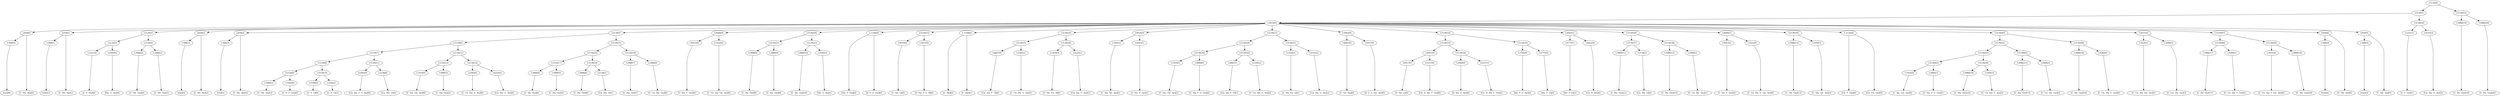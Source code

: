 digraph sample{
"L-686(0)"->"[Gis](0)"
"L859(0)"->"[C  Dis  Ais](0)"
"L859(0)"->"L-686(0)"
"L-686(1)"->"[Gis](1)"
"L859(1)"->"[C  Dis  Ais](1)"
"L859(1)"->"L-686(1)"
"L1221(0)"->"[C  F  Gis](0)"
"L2583(0)"->"[Dis  G  Ais](0)"
"L5130(3)"->"L1221(0)"
"L5130(3)"->"L2583(0)"
"L3986(0)"->"[C  Dis  Gis](0)"
"L3986(1)"->"[C  Dis  Gis](1)"
"L5130(4)"->"L3986(0)"
"L5130(4)"->"L3986(1)"
"L5130(2)"->"L5130(3)"
"L5130(2)"->"L5130(4)"
"L-686(2)"->"[Gis](2)"
"L859(2)"->"[C  Dis  Ais](2)"
"L859(2)"->"L-686(2)"
"L-686(3)"->"[Gis](3)"
"L859(3)"->"[C  Dis  Ais](3)"
"L859(3)"->"L-686(3)"
"L3986(2)"->"[C  Dis  Gis](2)"
"L1820(0)"->"[C  D  F  Gis](0)"
"L5130(9)"->"L3986(2)"
"L5130(9)"->"L1820(0)"
"L2544(0)"->"[C  E  G](0)"
"L2544(1)"->"[C  E  G](1)"
"L5130(10)"->"L2544(0)"
"L5130(10)"->"L2544(1)"
"L5130(8)"->"L5130(9)"
"L5130(8)"->"L5130(10)"
"L4392(0)"->"[Cis  Dis  F  G  Ais](0)"
"L2138(0)"->"[Cis  Dis  G](0)"
"L5130(11)"->"L4392(0)"
"L5130(11)"->"L2138(0)"
"L5130(7)"->"L5130(8)"
"L5130(7)"->"L5130(11)"
"L1910(0)"->"[C  Dis  Gis  Ais](0)"
"L3986(3)"->"[C  Dis  Gis](3)"
"L5130(13)"->"L1910(0)"
"L5130(13)"->"L3986(3)"
"L2395(0)"->"[C  Cis  Dis  G  Ais](0)"
"L4225(0)"->"[Cis  Dis  G  Ais](0)"
"L5130(14)"->"L2395(0)"
"L5130(14)"->"L4225(0)"
"L5130(12)"->"L5130(13)"
"L5130(12)"->"L5130(14)"
"L5130(6)"->"L5130(7)"
"L5130(6)"->"L5130(12)"
"L3986(4)"->"[C  Dis  Gis](4)"
"L3986(5)"->"[C  Dis  Gis](5)"
"L5130(17)"->"L3986(4)"
"L5130(17)"->"L3986(5)"
"L3986(6)"->"[C  Dis  Gis](6)"
"L2138(1)"->"[Cis  Dis  G](1)"
"L5130(18)"->"L3986(6)"
"L5130(18)"->"L2138(1)"
"L5130(16)"->"L5130(17)"
"L5130(16)"->"L5130(18)"
"L3986(7)"->"[C  Dis  Gis](7)"
"L2966(0)"->"[C  Cis  Dis  Gis](0)"
"L5130(19)"->"L3986(7)"
"L5130(19)"->"L2966(0)"
"L5130(15)"->"L5130(16)"
"L5130(15)"->"L5130(19)"
"L5130(5)"->"L5130(6)"
"L5130(5)"->"L5130(15)"
"L4923(0)"->"[C  Dis  F  Gis](0)"
"L3524(0)"->"[C  Cis  Dis  Gis  Ais](0)"
"L4946(0)"->"L4923(0)"
"L4946(0)"->"L3524(0)"
"L3986(8)"->"[C  Dis  Gis](8)"
"L3986(9)"->"[C  Dis  Gis](9)"
"L5130(21)"->"L3986(8)"
"L5130(21)"->"L3986(9)"
"L3986(10)"->"[C  Dis  Gis](10)"
"L2583(1)"->"[Dis  G  Ais](1)"
"L5130(22)"->"L3986(10)"
"L5130(22)"->"L2583(1)"
"L5130(20)"->"L5130(21)"
"L5130(20)"->"L5130(22)"
"L-1106(0)"->"[Dis  F  Gis](0)"
"L-1106(0)"->"[D  F  G  Gis](0)"
"L4055(0)"->"[C  Dis  G](0)"
"L2071(0)"->"[D  Dis  F  G  B](0)"
"L5130(23)"->"L4055(0)"
"L5130(23)"->"L2071(0)"
"L-1108(0)"->"[C  Dis](0)"
"L-1108(0)"->"[C  Dis](1)"
"L4687(0)"->"[Cis  Dis  F  G](0)"
"L2395(1)"->"[C  Cis  Dis  G  Ais](1)"
"L5130(25)"->"L4687(0)"
"L5130(25)"->"L2395(1)"
"L1420(0)"->"[C  Dis  Fis  A](0)"
"L4225(1)"->"[Cis  Dis  G  Ais](1)"
"L5130(26)"->"L1420(0)"
"L5130(26)"->"L4225(1)"
"L5130(24)"->"L5130(25)"
"L5130(24)"->"L5130(26)"
"L1910(1)"->"[C  Dis  Gis  Ais](1)"
"L4923(1)"->"[C  Dis  F  Gis](1)"
"L4925(0)"->"L1910(1)"
"L4925(0)"->"L4923(1)"
"L1910(2)"->"[C  Dis  Gis  Ais](2)"
"L2848(0)"->"[C  Dis  F  G  Gis](0)"
"L5130(29)"->"L1910(2)"
"L5130(29)"->"L2848(0)"
"L4687(1)"->"[Cis  Dis  F  G](1)"
"L2395(2)"->"[C  Cis  Dis  G  Ais](2)"
"L5130(30)"->"L4687(1)"
"L5130(30)"->"L2395(2)"
"L5130(28)"->"L5130(29)"
"L5130(28)"->"L5130(30)"
"L1420(1)"->"[C  Dis  Fis  A](1)"
"L4225(2)"->"[Cis  Dis  G  Ais](2)"
"L5130(31)"->"L1420(1)"
"L5130(31)"->"L4225(2)"
"L5130(27)"->"L5130(28)"
"L5130(27)"->"L5130(31)"
"L4841(0)"->"[C  Gis  Ais](0)"
"L5057(0)"->"[D  F  G  Gis  Ais](0)"
"L5062(0)"->"L4841(0)"
"L5062(0)"->"L5057(0)"
"L4917(0)"->"[D  Dis  G](0)"
"L4337(0)"->"[Cis  D  Dis  F  Gis](0)"
"L4941(0)"->"L4917(0)"
"L4941(0)"->"L4337(0)"
"L3660(0)"->"[D  Dis  G  Ais](0)"
"L4337(1)"->"[Cis  D  Dis  F  Gis](1)"
"L5130(34)"->"L3660(0)"
"L5130(34)"->"L4337(1)"
"L5130(33)"->"L4941(0)"
"L5130(33)"->"L5130(34)"
"L3792(0)"->"[Dis  F  G  Ais](0)"
"L4775(0)"->"[Dis  F  G](0)"
"L5130(35)"->"L3792(0)"
"L5130(35)"->"L4775(0)"
"L5130(32)"->"L5130(33)"
"L5130(32)"->"L5130(35)"
"L4775(1)"->"[Dis  F  G](1)"
"L4922(0)"->"[Cis  D  Dis](0)"
"L4925(1)"->"L4775(1)"
"L4925(1)"->"L4922(0)"
"L3986(11)"->"[C  Dis  Gis](11)"
"L2138(2)"->"[Cis  Dis  G](2)"
"L5130(37)"->"L3986(11)"
"L5130(37)"->"L2138(2)"
"L3986(12)"->"[C  Dis  Gis](12)"
"L2966(1)"->"[C  Cis  Dis  Gis](1)"
"L5130(38)"->"L3986(12)"
"L5130(38)"->"L2966(1)"
"L5130(36)"->"L5130(37)"
"L5130(36)"->"L5130(38)"
"L4923(2)"->"[C  Dis  F  Gis](2)"
"L3523(0)"->"[C  Cis  Dis  G  Gis  Ais](0)"
"L4946(1)"->"L4923(2)"
"L4946(1)"->"L3523(0)"
"L3986(13)"->"[C  Dis  Gis](13)"
"L1910(3)"->"[C  Dis  Gis  Ais](3)"
"L5130(39)"->"L3986(13)"
"L5130(39)"->"L1910(3)"
"L-1124(0)"->"[Cis  F  Gis](0)"
"L-1124(0)"->"[Cis  Fis  Gis](0)"
"L1910(4)"->"[C  Dis  Gis  Ais](4)"
"L2848(1)"->"[C  Dis  F  G  Gis](1)"
"L5130(43)"->"L1910(4)"
"L5130(43)"->"L2848(1)"
"L3986(14)"->"[C  Dis  Gis](14)"
"L2395(3)"->"[C  Cis  Dis  G  Ais](3)"
"L5130(44)"->"L3986(14)"
"L5130(44)"->"L2395(3)"
"L5130(42)"->"L5130(43)"
"L5130(42)"->"L5130(44)"
"L3986(15)"->"[C  Dis  Gis](15)"
"L2966(2)"->"[C  Cis  Dis  Gis](2)"
"L5130(45)"->"L3986(15)"
"L5130(45)"->"L2966(2)"
"L5130(41)"->"L5130(42)"
"L5130(41)"->"L5130(45)"
"L3986(16)"->"[C  Dis  Gis](16)"
"L4389(0)"->"[C  Cis  Dis  F  Gis](0)"
"L5130(46)"->"L3986(16)"
"L5130(46)"->"L4389(0)"
"L5130(40)"->"L5130(41)"
"L5130(40)"->"L5130(46)"
"L3524(1)"->"[C  Cis  Dis  Gis  Ais](1)"
"L2966(3)"->"[C  Cis  Dis  Gis](3)"
"L5071(0)"->"L3524(1)"
"L5071(0)"->"L2966(3)"
"L3986(17)"->"[C  Dis  Gis](17)"
"L4389(1)"->"[C  Cis  Dis  F  Gis](1)"
"L5130(48)"->"L3986(17)"
"L5130(48)"->"L4389(1)"
"L3051(0)"->"[C  Cis  Dis  F  Gis  Ais](0)"
"L3986(18)"->"[C  Dis  Gis](18)"
"L5130(49)"->"L3051(0)"
"L5130(49)"->"L3986(18)"
"L5130(47)"->"L5130(48)"
"L5130(47)"->"L5130(49)"
"L-686(4)"->"[Gis](4)"
"L859(4)"->"[C  Dis  Ais](4)"
"L859(4)"->"L-686(4)"
"L-686(5)"->"[Gis](5)"
"L859(5)"->"[C  Dis  Ais](5)"
"L859(5)"->"L-686(5)"
"L5035(0)"->"L859(0)"
"L5035(0)"->"L859(1)"
"L5035(0)"->"L5130(2)"
"L5035(0)"->"L859(2)"
"L5035(0)"->"L859(3)"
"L5035(0)"->"L5130(5)"
"L5035(0)"->"L4946(0)"
"L5035(0)"->"L5130(20)"
"L5035(0)"->"L-1106(0)"
"L5035(0)"->"L5130(23)"
"L5035(0)"->"L-1108(0)"
"L5035(0)"->"L5130(24)"
"L5035(0)"->"L4925(0)"
"L5035(0)"->"L5130(27)"
"L5035(0)"->"L5062(0)"
"L5035(0)"->"L5130(32)"
"L5035(0)"->"L4925(1)"
"L5035(0)"->"L5130(36)"
"L5035(0)"->"L4946(1)"
"L5035(0)"->"L5130(39)"
"L5035(0)"->"L-1124(0)"
"L5035(0)"->"L5130(40)"
"L5035(0)"->"L5071(0)"
"L5035(0)"->"L5130(47)"
"L5035(0)"->"L859(4)"
"L5035(0)"->"L859(5)"
"L1221(1)"->"[C  F  Gis](1)"
"L4225(3)"->"[Cis  Dis  G  Ais](3)"
"L5130(50)"->"L1221(1)"
"L5130(50)"->"L4225(3)"
"L5130(1)"->"L5035(0)"
"L5130(1)"->"L5130(50)"
"L3986(19)"->"[C  Dis  Gis](19)"
"L3986(20)"->"[C  Dis  Gis](20)"
"L5130(51)"->"L3986(19)"
"L5130(51)"->"L3986(20)"
"L5130(0)"->"L5130(1)"
"L5130(0)"->"L5130(51)"
{rank = min; "L5130(0)"}
{rank = same; "L5130(1)"; "L5130(51)";}
{rank = same; "L5035(0)"; "L5130(50)"; "L3986(19)"; "L3986(20)";}
{rank = same; "L859(0)"; "L859(1)"; "L5130(2)"; "L859(2)"; "L859(3)"; "L5130(5)"; "L4946(0)"; "L5130(20)"; "L-1106(0)"; "L5130(23)"; "L-1108(0)"; "L5130(24)"; "L4925(0)"; "L5130(27)"; "L5062(0)"; "L5130(32)"; "L4925(1)"; "L5130(36)"; "L4946(1)"; "L5130(39)"; "L-1124(0)"; "L5130(40)"; "L5071(0)"; "L5130(47)"; "L859(4)"; "L859(5)"; "L1221(1)"; "L4225(3)";}
{rank = same; "L-686(0)"; "L-686(1)"; "L5130(3)"; "L5130(4)"; "L-686(2)"; "L-686(3)"; "L5130(6)"; "L5130(15)"; "L4923(0)"; "L3524(0)"; "L5130(21)"; "L5130(22)"; "L4055(0)"; "L2071(0)"; "L5130(25)"; "L5130(26)"; "L1910(1)"; "L4923(1)"; "L5130(28)"; "L5130(31)"; "L4841(0)"; "L5057(0)"; "L5130(33)"; "L5130(35)"; "L4775(1)"; "L4922(0)"; "L5130(37)"; "L5130(38)"; "L4923(2)"; "L3523(0)"; "L3986(13)"; "L1910(3)"; "L5130(41)"; "L5130(46)"; "L3524(1)"; "L2966(3)"; "L5130(48)"; "L5130(49)"; "L-686(4)"; "L-686(5)";}
{rank = same; "L1221(0)"; "L2583(0)"; "L3986(0)"; "L3986(1)"; "L5130(7)"; "L5130(12)"; "L5130(16)"; "L5130(19)"; "L3986(8)"; "L3986(9)"; "L3986(10)"; "L2583(1)"; "L4687(0)"; "L2395(1)"; "L1420(0)"; "L4225(1)"; "L5130(29)"; "L5130(30)"; "L1420(1)"; "L4225(2)"; "L4941(0)"; "L5130(34)"; "L3792(0)"; "L4775(0)"; "L3986(11)"; "L2138(2)"; "L3986(12)"; "L2966(1)"; "L5130(42)"; "L5130(45)"; "L3986(16)"; "L4389(0)"; "L3986(17)"; "L4389(1)"; "L3051(0)"; "L3986(18)";}
{rank = same; "L5130(8)"; "L5130(11)"; "L5130(13)"; "L5130(14)"; "L5130(17)"; "L5130(18)"; "L3986(7)"; "L2966(0)"; "L1910(2)"; "L2848(0)"; "L4687(1)"; "L2395(2)"; "L4917(0)"; "L4337(0)"; "L3660(0)"; "L4337(1)"; "L5130(43)"; "L5130(44)"; "L3986(15)"; "L2966(2)";}
{rank = same; "L5130(9)"; "L5130(10)"; "L4392(0)"; "L2138(0)"; "L1910(0)"; "L3986(3)"; "L2395(0)"; "L4225(0)"; "L3986(4)"; "L3986(5)"; "L3986(6)"; "L2138(1)"; "L1910(4)"; "L2848(1)"; "L3986(14)"; "L2395(3)";}
{rank = same; "L3986(2)"; "L1820(0)"; "L2544(0)"; "L2544(1)";}
{rank = max; "[C  Cis  Dis  F  Gis  Ais](0)"; "[C  Cis  Dis  F  Gis](0)"; "[C  Cis  Dis  F  Gis](1)"; "[C  Cis  Dis  G  Ais](0)"; "[C  Cis  Dis  G  Ais](1)"; "[C  Cis  Dis  G  Ais](2)"; "[C  Cis  Dis  G  Ais](3)"; "[C  Cis  Dis  G  Gis  Ais](0)"; "[C  Cis  Dis  Gis  Ais](0)"; "[C  Cis  Dis  Gis  Ais](1)"; "[C  Cis  Dis  Gis](0)"; "[C  Cis  Dis  Gis](1)"; "[C  Cis  Dis  Gis](2)"; "[C  Cis  Dis  Gis](3)"; "[C  D  F  Gis](0)"; "[C  Dis  Ais](0)"; "[C  Dis  Ais](1)"; "[C  Dis  Ais](2)"; "[C  Dis  Ais](3)"; "[C  Dis  Ais](4)"; "[C  Dis  Ais](5)"; "[C  Dis  F  G  Gis](0)"; "[C  Dis  F  G  Gis](1)"; "[C  Dis  F  Gis](0)"; "[C  Dis  F  Gis](1)"; "[C  Dis  F  Gis](2)"; "[C  Dis  Fis  A](0)"; "[C  Dis  Fis  A](1)"; "[C  Dis  G](0)"; "[C  Dis  Gis  Ais](0)"; "[C  Dis  Gis  Ais](1)"; "[C  Dis  Gis  Ais](2)"; "[C  Dis  Gis  Ais](3)"; "[C  Dis  Gis  Ais](4)"; "[C  Dis  Gis](0)"; "[C  Dis  Gis](1)"; "[C  Dis  Gis](10)"; "[C  Dis  Gis](11)"; "[C  Dis  Gis](12)"; "[C  Dis  Gis](13)"; "[C  Dis  Gis](14)"; "[C  Dis  Gis](15)"; "[C  Dis  Gis](16)"; "[C  Dis  Gis](17)"; "[C  Dis  Gis](18)"; "[C  Dis  Gis](19)"; "[C  Dis  Gis](2)"; "[C  Dis  Gis](20)"; "[C  Dis  Gis](3)"; "[C  Dis  Gis](4)"; "[C  Dis  Gis](5)"; "[C  Dis  Gis](6)"; "[C  Dis  Gis](7)"; "[C  Dis  Gis](8)"; "[C  Dis  Gis](9)"; "[C  Dis](0)"; "[C  Dis](1)"; "[C  E  G](0)"; "[C  E  G](1)"; "[C  F  Gis](0)"; "[C  F  Gis](1)"; "[C  Gis  Ais](0)"; "[Cis  D  Dis  F  Gis](0)"; "[Cis  D  Dis  F  Gis](1)"; "[Cis  D  Dis](0)"; "[Cis  Dis  F  G  Ais](0)"; "[Cis  Dis  F  G](0)"; "[Cis  Dis  F  G](1)"; "[Cis  Dis  G  Ais](0)"; "[Cis  Dis  G  Ais](1)"; "[Cis  Dis  G  Ais](2)"; "[Cis  Dis  G  Ais](3)"; "[Cis  Dis  G](0)"; "[Cis  Dis  G](1)"; "[Cis  Dis  G](2)"; "[Cis  F  Gis](0)"; "[Cis  Fis  Gis](0)"; "[D  Dis  F  G  B](0)"; "[D  Dis  G  Ais](0)"; "[D  Dis  G](0)"; "[D  F  G  Gis  Ais](0)"; "[D  F  G  Gis](0)"; "[Dis  F  G  Ais](0)"; "[Dis  F  G](0)"; "[Dis  F  G](1)"; "[Dis  F  Gis](0)"; "[Dis  G  Ais](0)"; "[Dis  G  Ais](1)"; "[Gis](0)"; "[Gis](1)"; "[Gis](2)"; "[Gis](3)"; "[Gis](4)"; "[Gis](5)";}
}